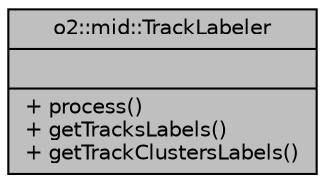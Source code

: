 digraph "o2::mid::TrackLabeler"
{
 // INTERACTIVE_SVG=YES
  bgcolor="transparent";
  edge [fontname="Helvetica",fontsize="10",labelfontname="Helvetica",labelfontsize="10"];
  node [fontname="Helvetica",fontsize="10",shape=record];
  Node1 [label="{o2::mid::TrackLabeler\n||+ process()\l+ getTracksLabels()\l+ getTrackClustersLabels()\l}",height=0.2,width=0.4,color="black", fillcolor="grey75", style="filled", fontcolor="black"];
}
